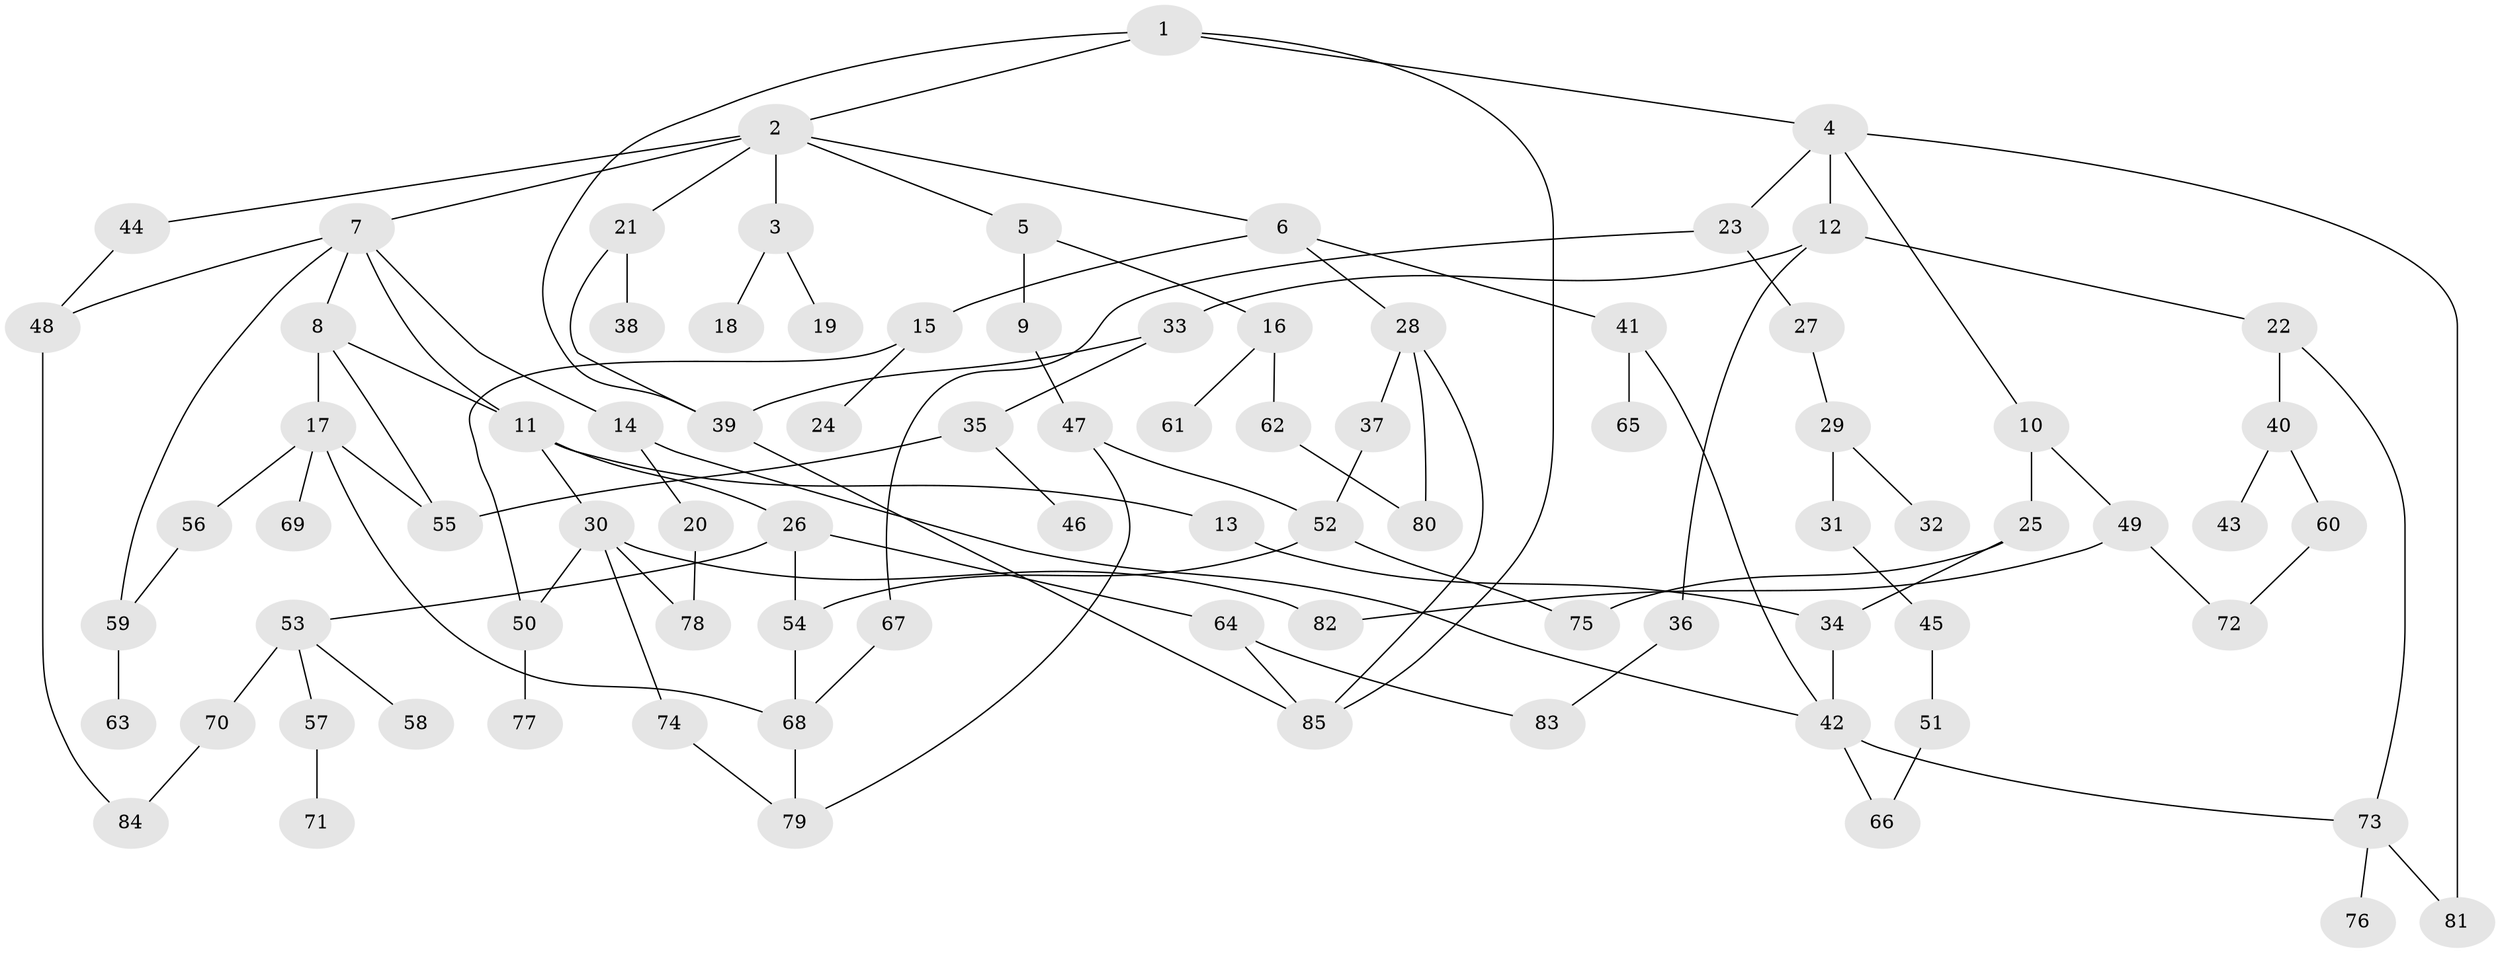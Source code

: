 // coarse degree distribution, {4: 0.14, 8: 0.02, 2: 0.32, 5: 0.16, 3: 0.24, 7: 0.02, 1: 0.1}
// Generated by graph-tools (version 1.1) at 2025/41/03/06/25 10:41:26]
// undirected, 85 vertices, 114 edges
graph export_dot {
graph [start="1"]
  node [color=gray90,style=filled];
  1;
  2;
  3;
  4;
  5;
  6;
  7;
  8;
  9;
  10;
  11;
  12;
  13;
  14;
  15;
  16;
  17;
  18;
  19;
  20;
  21;
  22;
  23;
  24;
  25;
  26;
  27;
  28;
  29;
  30;
  31;
  32;
  33;
  34;
  35;
  36;
  37;
  38;
  39;
  40;
  41;
  42;
  43;
  44;
  45;
  46;
  47;
  48;
  49;
  50;
  51;
  52;
  53;
  54;
  55;
  56;
  57;
  58;
  59;
  60;
  61;
  62;
  63;
  64;
  65;
  66;
  67;
  68;
  69;
  70;
  71;
  72;
  73;
  74;
  75;
  76;
  77;
  78;
  79;
  80;
  81;
  82;
  83;
  84;
  85;
  1 -- 2;
  1 -- 4;
  1 -- 39;
  1 -- 85;
  2 -- 3;
  2 -- 5;
  2 -- 6;
  2 -- 7;
  2 -- 21;
  2 -- 44;
  3 -- 18;
  3 -- 19;
  4 -- 10;
  4 -- 12;
  4 -- 23;
  4 -- 81;
  5 -- 9;
  5 -- 16;
  6 -- 15;
  6 -- 28;
  6 -- 41;
  7 -- 8;
  7 -- 11;
  7 -- 14;
  7 -- 48;
  7 -- 59;
  8 -- 17;
  8 -- 55;
  8 -- 11;
  9 -- 47;
  10 -- 25;
  10 -- 49;
  11 -- 13;
  11 -- 26;
  11 -- 30;
  12 -- 22;
  12 -- 33;
  12 -- 36;
  13 -- 34;
  14 -- 20;
  14 -- 42;
  15 -- 24;
  15 -- 50;
  16 -- 61;
  16 -- 62;
  17 -- 56;
  17 -- 69;
  17 -- 68;
  17 -- 55;
  20 -- 78;
  21 -- 38;
  21 -- 39;
  22 -- 40;
  22 -- 73;
  23 -- 27;
  23 -- 67;
  25 -- 34;
  25 -- 75;
  26 -- 53;
  26 -- 54;
  26 -- 64;
  27 -- 29;
  28 -- 37;
  28 -- 85;
  28 -- 80;
  29 -- 31;
  29 -- 32;
  30 -- 50;
  30 -- 74;
  30 -- 82;
  30 -- 78;
  31 -- 45;
  33 -- 35;
  33 -- 39;
  34 -- 42;
  35 -- 46;
  35 -- 55;
  36 -- 83;
  37 -- 52;
  39 -- 85;
  40 -- 43;
  40 -- 60;
  41 -- 42;
  41 -- 65;
  42 -- 73;
  42 -- 66;
  44 -- 48;
  45 -- 51;
  47 -- 52;
  47 -- 79;
  48 -- 84;
  49 -- 72;
  49 -- 82;
  50 -- 77;
  51 -- 66;
  52 -- 75;
  52 -- 54;
  53 -- 57;
  53 -- 58;
  53 -- 70;
  54 -- 68;
  56 -- 59;
  57 -- 71;
  59 -- 63;
  60 -- 72;
  62 -- 80;
  64 -- 83;
  64 -- 85;
  67 -- 68;
  68 -- 79;
  70 -- 84;
  73 -- 76;
  73 -- 81;
  74 -- 79;
}
